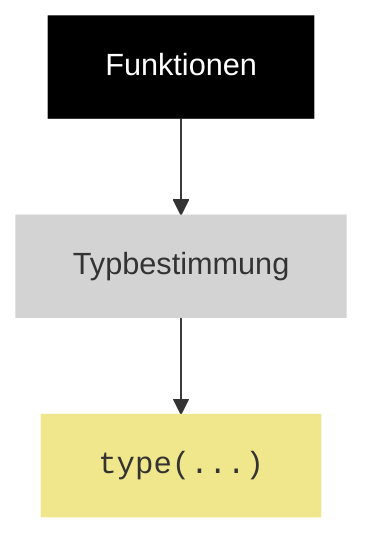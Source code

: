 flowchart

    Funktionen --> Typbestimmung

    Typbestimmung  --> Type["<code>type(...)</code>"]

    style Funktionen fill:black,color:white,stroke-width:0px

    style Typbestimmung fill:lightgray,stroke-width:0px

    style Type fill:khaki,stroke-width:0px